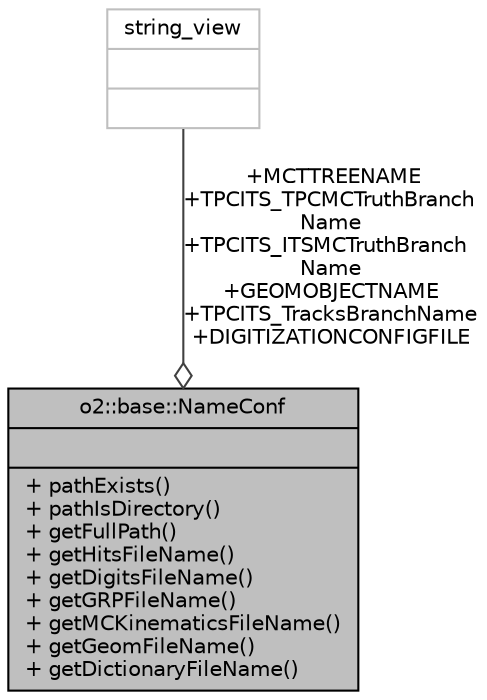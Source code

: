 digraph "o2::base::NameConf"
{
 // INTERACTIVE_SVG=YES
  bgcolor="transparent";
  edge [fontname="Helvetica",fontsize="10",labelfontname="Helvetica",labelfontsize="10"];
  node [fontname="Helvetica",fontsize="10",shape=record];
  Node1 [label="{o2::base::NameConf\n||+ pathExists()\l+ pathIsDirectory()\l+ getFullPath()\l+ getHitsFileName()\l+ getDigitsFileName()\l+ getGRPFileName()\l+ getMCKinematicsFileName()\l+ getGeomFileName()\l+ getDictionaryFileName()\l}",height=0.2,width=0.4,color="black", fillcolor="grey75", style="filled", fontcolor="black"];
  Node2 -> Node1 [color="grey25",fontsize="10",style="solid",label=" +MCTTREENAME\n+TPCITS_TPCMCTruthBranch\lName\n+TPCITS_ITSMCTruthBranch\lName\n+GEOMOBJECTNAME\n+TPCITS_TracksBranchName\n+DIGITIZATIONCONFIGFILE" ,arrowhead="odiamond",fontname="Helvetica"];
  Node2 [label="{string_view\n||}",height=0.2,width=0.4,color="grey75"];
}
